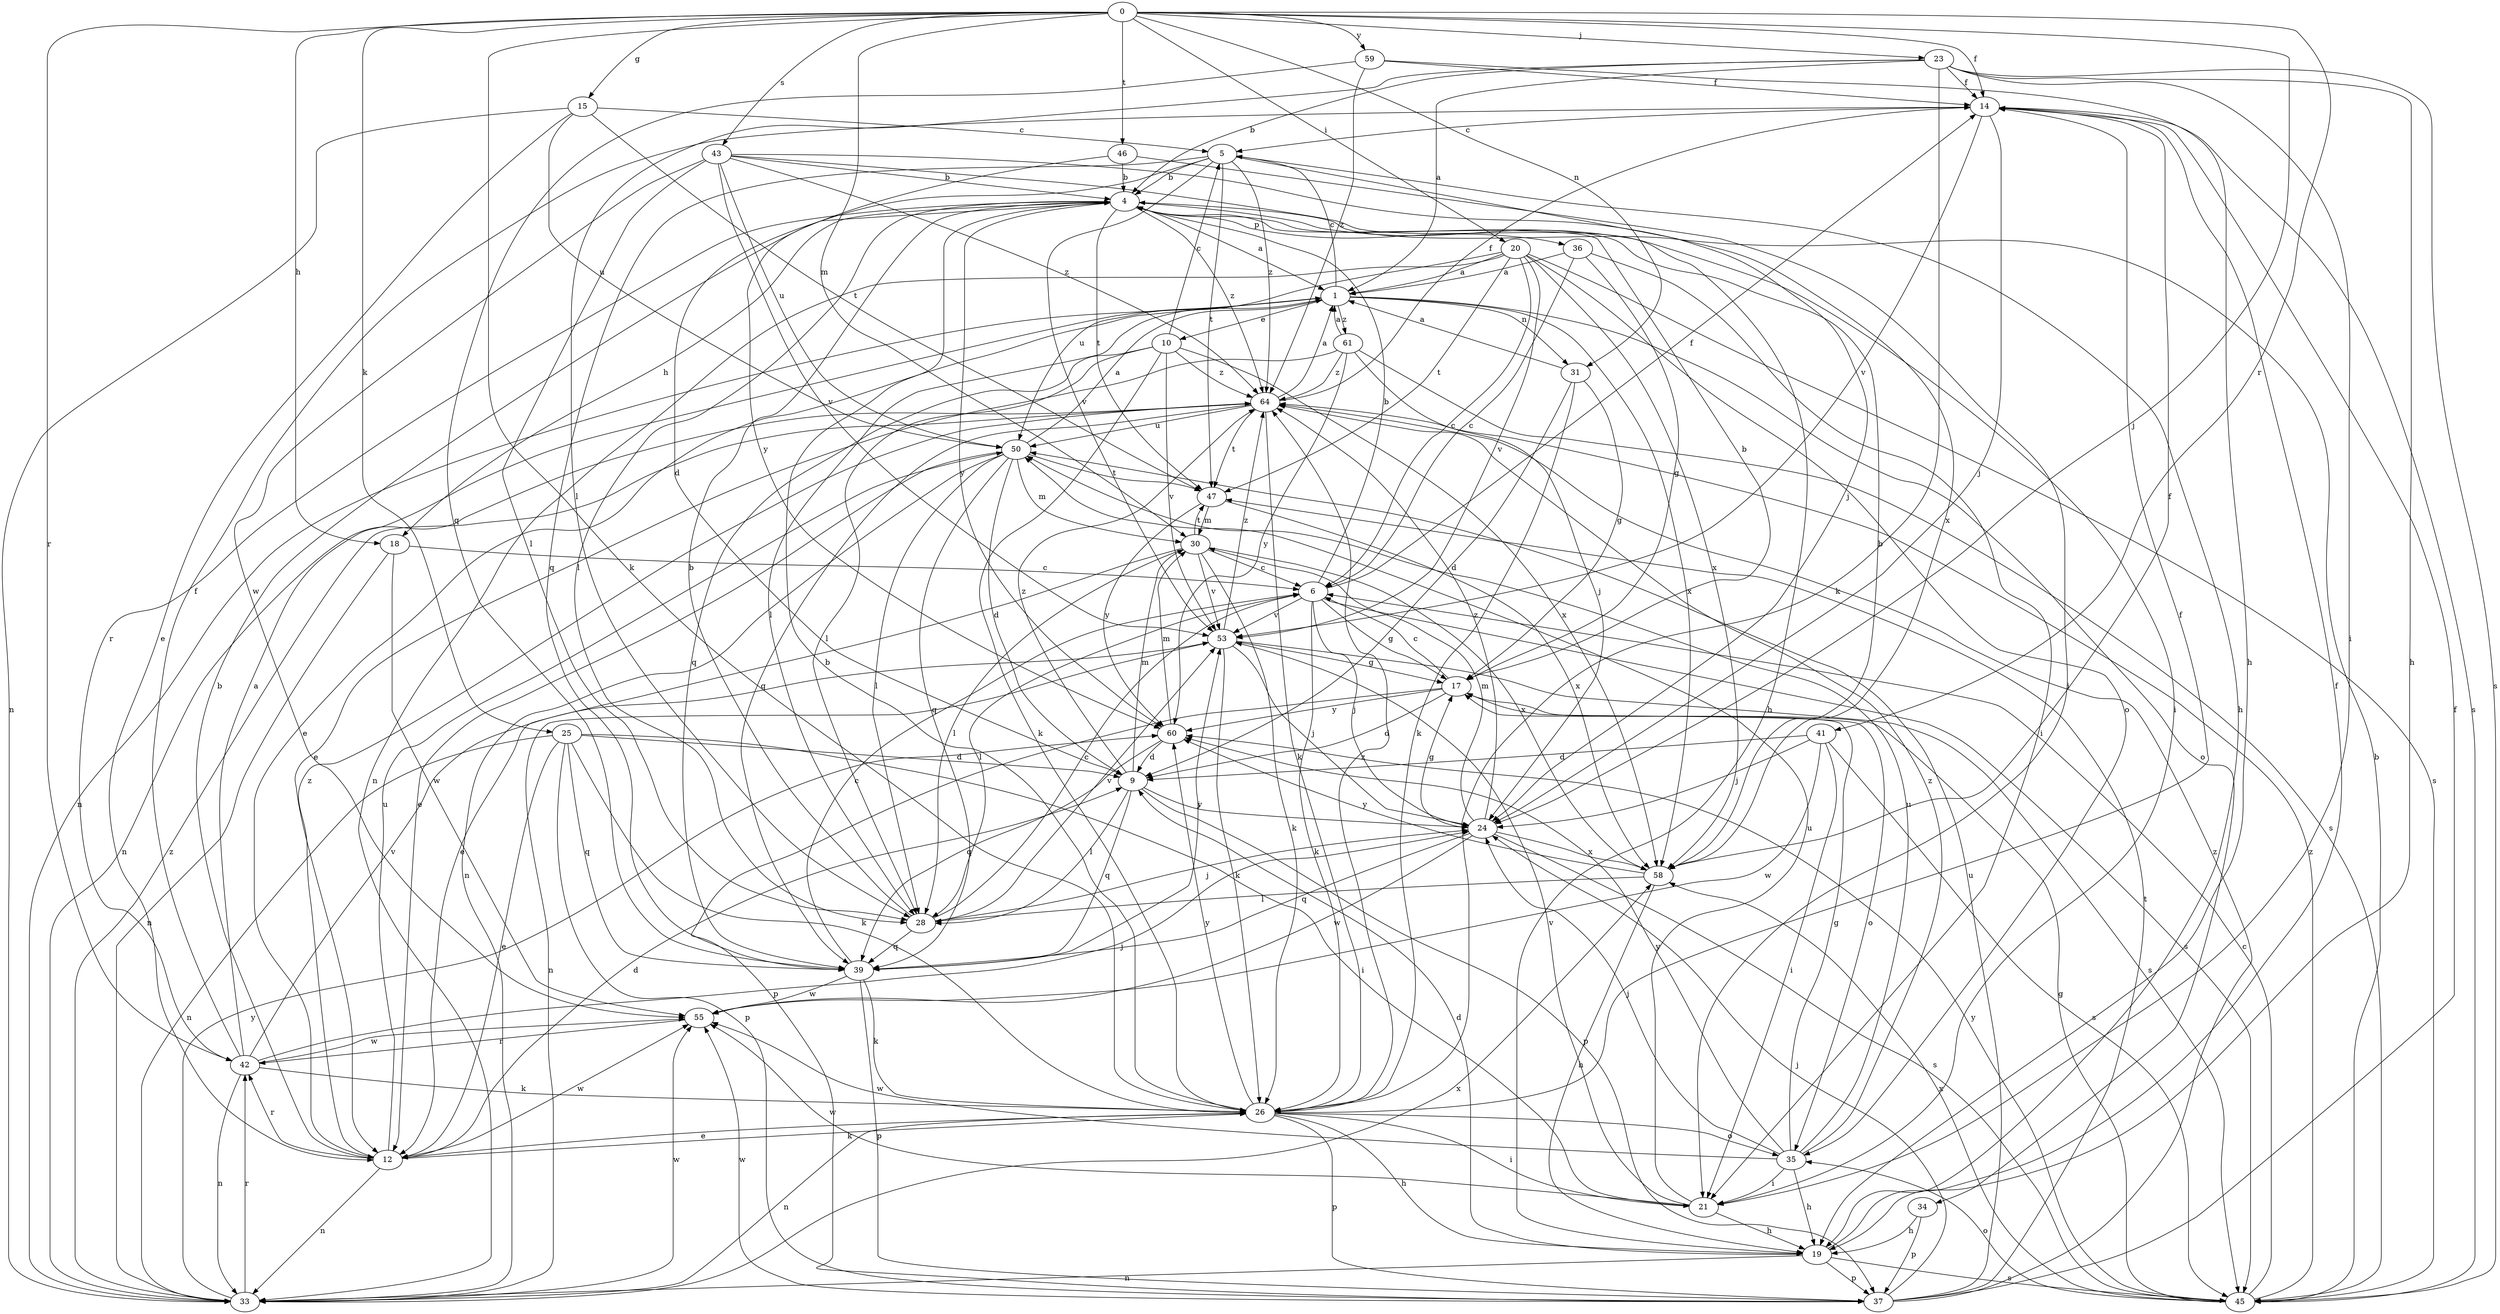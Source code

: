 strict digraph  {
0;
1;
4;
5;
6;
9;
10;
12;
14;
15;
17;
18;
19;
20;
21;
23;
24;
25;
26;
28;
30;
31;
33;
34;
35;
36;
37;
39;
41;
42;
43;
45;
46;
47;
50;
53;
55;
58;
59;
60;
61;
64;
0 -> 14  [label=f];
0 -> 15  [label=g];
0 -> 18  [label=h];
0 -> 20  [label=i];
0 -> 23  [label=j];
0 -> 24  [label=j];
0 -> 25  [label=k];
0 -> 26  [label=k];
0 -> 30  [label=m];
0 -> 31  [label=n];
0 -> 41  [label=r];
0 -> 42  [label=r];
0 -> 43  [label=s];
0 -> 46  [label=t];
0 -> 59  [label=y];
1 -> 5  [label=c];
1 -> 10  [label=e];
1 -> 12  [label=e];
1 -> 28  [label=l];
1 -> 31  [label=n];
1 -> 33  [label=n];
1 -> 34  [label=o];
1 -> 58  [label=x];
1 -> 61  [label=z];
4 -> 1  [label=a];
4 -> 18  [label=h];
4 -> 21  [label=i];
4 -> 28  [label=l];
4 -> 36  [label=p];
4 -> 42  [label=r];
4 -> 47  [label=t];
4 -> 60  [label=y];
4 -> 64  [label=z];
5 -> 4  [label=b];
5 -> 9  [label=d];
5 -> 19  [label=h];
5 -> 24  [label=j];
5 -> 39  [label=q];
5 -> 47  [label=t];
5 -> 53  [label=v];
5 -> 64  [label=z];
6 -> 4  [label=b];
6 -> 14  [label=f];
6 -> 17  [label=g];
6 -> 24  [label=j];
6 -> 26  [label=k];
6 -> 28  [label=l];
6 -> 45  [label=s];
6 -> 53  [label=v];
9 -> 24  [label=j];
9 -> 28  [label=l];
9 -> 30  [label=m];
9 -> 37  [label=p];
9 -> 39  [label=q];
9 -> 64  [label=z];
10 -> 5  [label=c];
10 -> 26  [label=k];
10 -> 28  [label=l];
10 -> 39  [label=q];
10 -> 53  [label=v];
10 -> 58  [label=x];
10 -> 64  [label=z];
12 -> 4  [label=b];
12 -> 9  [label=d];
12 -> 26  [label=k];
12 -> 33  [label=n];
12 -> 42  [label=r];
12 -> 50  [label=u];
12 -> 55  [label=w];
12 -> 64  [label=z];
14 -> 5  [label=c];
14 -> 24  [label=j];
14 -> 45  [label=s];
14 -> 53  [label=v];
15 -> 5  [label=c];
15 -> 12  [label=e];
15 -> 33  [label=n];
15 -> 47  [label=t];
15 -> 50  [label=u];
17 -> 4  [label=b];
17 -> 6  [label=c];
17 -> 9  [label=d];
17 -> 35  [label=o];
17 -> 37  [label=p];
17 -> 60  [label=y];
18 -> 6  [label=c];
18 -> 33  [label=n];
18 -> 55  [label=w];
19 -> 9  [label=d];
19 -> 14  [label=f];
19 -> 33  [label=n];
19 -> 37  [label=p];
19 -> 45  [label=s];
20 -> 1  [label=a];
20 -> 6  [label=c];
20 -> 33  [label=n];
20 -> 35  [label=o];
20 -> 45  [label=s];
20 -> 47  [label=t];
20 -> 50  [label=u];
20 -> 53  [label=v];
20 -> 58  [label=x];
21 -> 19  [label=h];
21 -> 50  [label=u];
21 -> 53  [label=v];
21 -> 55  [label=w];
23 -> 1  [label=a];
23 -> 4  [label=b];
23 -> 14  [label=f];
23 -> 19  [label=h];
23 -> 21  [label=i];
23 -> 26  [label=k];
23 -> 28  [label=l];
23 -> 45  [label=s];
24 -> 17  [label=g];
24 -> 30  [label=m];
24 -> 39  [label=q];
24 -> 45  [label=s];
24 -> 55  [label=w];
24 -> 58  [label=x];
24 -> 64  [label=z];
25 -> 9  [label=d];
25 -> 12  [label=e];
25 -> 21  [label=i];
25 -> 26  [label=k];
25 -> 33  [label=n];
25 -> 37  [label=p];
25 -> 39  [label=q];
26 -> 4  [label=b];
26 -> 12  [label=e];
26 -> 14  [label=f];
26 -> 19  [label=h];
26 -> 21  [label=i];
26 -> 33  [label=n];
26 -> 35  [label=o];
26 -> 37  [label=p];
26 -> 60  [label=y];
26 -> 64  [label=z];
28 -> 4  [label=b];
28 -> 6  [label=c];
28 -> 24  [label=j];
28 -> 39  [label=q];
28 -> 53  [label=v];
30 -> 6  [label=c];
30 -> 12  [label=e];
30 -> 26  [label=k];
30 -> 28  [label=l];
30 -> 47  [label=t];
30 -> 53  [label=v];
30 -> 58  [label=x];
31 -> 1  [label=a];
31 -> 9  [label=d];
31 -> 17  [label=g];
31 -> 26  [label=k];
33 -> 42  [label=r];
33 -> 55  [label=w];
33 -> 58  [label=x];
33 -> 60  [label=y];
33 -> 64  [label=z];
34 -> 19  [label=h];
34 -> 37  [label=p];
35 -> 17  [label=g];
35 -> 19  [label=h];
35 -> 21  [label=i];
35 -> 24  [label=j];
35 -> 50  [label=u];
35 -> 55  [label=w];
35 -> 60  [label=y];
35 -> 64  [label=z];
36 -> 1  [label=a];
36 -> 6  [label=c];
36 -> 17  [label=g];
36 -> 21  [label=i];
37 -> 14  [label=f];
37 -> 24  [label=j];
37 -> 47  [label=t];
37 -> 50  [label=u];
37 -> 55  [label=w];
37 -> 64  [label=z];
39 -> 6  [label=c];
39 -> 26  [label=k];
39 -> 37  [label=p];
39 -> 53  [label=v];
39 -> 55  [label=w];
41 -> 9  [label=d];
41 -> 21  [label=i];
41 -> 24  [label=j];
41 -> 45  [label=s];
41 -> 55  [label=w];
42 -> 1  [label=a];
42 -> 14  [label=f];
42 -> 24  [label=j];
42 -> 26  [label=k];
42 -> 33  [label=n];
42 -> 53  [label=v];
42 -> 55  [label=w];
43 -> 4  [label=b];
43 -> 19  [label=h];
43 -> 28  [label=l];
43 -> 50  [label=u];
43 -> 53  [label=v];
43 -> 55  [label=w];
43 -> 58  [label=x];
43 -> 64  [label=z];
45 -> 4  [label=b];
45 -> 6  [label=c];
45 -> 17  [label=g];
45 -> 35  [label=o];
45 -> 58  [label=x];
45 -> 60  [label=y];
45 -> 64  [label=z];
46 -> 4  [label=b];
46 -> 21  [label=i];
46 -> 60  [label=y];
47 -> 30  [label=m];
47 -> 58  [label=x];
47 -> 60  [label=y];
50 -> 1  [label=a];
50 -> 9  [label=d];
50 -> 12  [label=e];
50 -> 28  [label=l];
50 -> 30  [label=m];
50 -> 33  [label=n];
50 -> 39  [label=q];
50 -> 47  [label=t];
53 -> 17  [label=g];
53 -> 24  [label=j];
53 -> 26  [label=k];
53 -> 33  [label=n];
53 -> 45  [label=s];
53 -> 64  [label=z];
55 -> 42  [label=r];
58 -> 4  [label=b];
58 -> 14  [label=f];
58 -> 19  [label=h];
58 -> 28  [label=l];
58 -> 60  [label=y];
59 -> 14  [label=f];
59 -> 19  [label=h];
59 -> 39  [label=q];
59 -> 64  [label=z];
60 -> 9  [label=d];
60 -> 30  [label=m];
60 -> 39  [label=q];
61 -> 1  [label=a];
61 -> 12  [label=e];
61 -> 24  [label=j];
61 -> 45  [label=s];
61 -> 60  [label=y];
61 -> 64  [label=z];
64 -> 1  [label=a];
64 -> 14  [label=f];
64 -> 26  [label=k];
64 -> 33  [label=n];
64 -> 39  [label=q];
64 -> 47  [label=t];
64 -> 50  [label=u];
}
